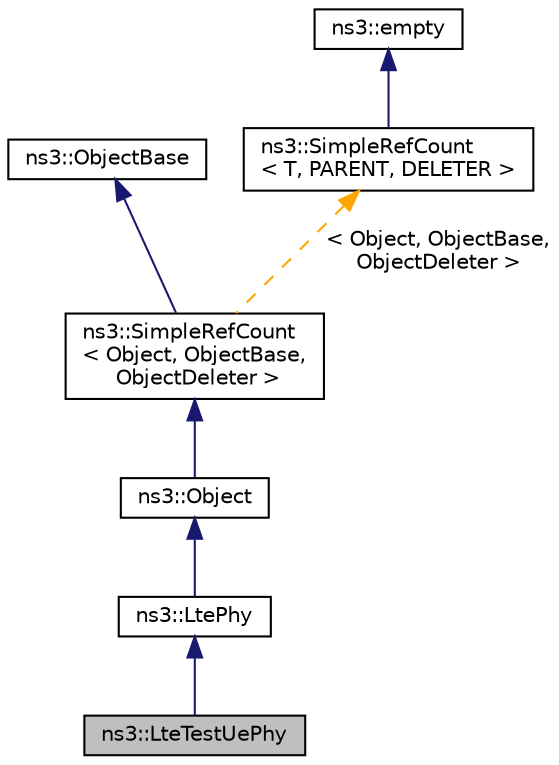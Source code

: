 digraph "ns3::LteTestUePhy"
{
 // LATEX_PDF_SIZE
  edge [fontname="Helvetica",fontsize="10",labelfontname="Helvetica",labelfontsize="10"];
  node [fontname="Helvetica",fontsize="10",shape=record];
  Node1 [label="ns3::LteTestUePhy",height=0.2,width=0.4,color="black", fillcolor="grey75", style="filled", fontcolor="black",tooltip="Defines a simplified LtePhy class that is used for testing purposes of downlink and uplink SINR gener..."];
  Node2 -> Node1 [dir="back",color="midnightblue",fontsize="10",style="solid",fontname="Helvetica"];
  Node2 [label="ns3::LtePhy",height=0.2,width=0.4,color="black", fillcolor="white", style="filled",URL="$classns3_1_1_lte_phy.html",tooltip="The LtePhy models the physical layer of LTE."];
  Node3 -> Node2 [dir="back",color="midnightblue",fontsize="10",style="solid",fontname="Helvetica"];
  Node3 [label="ns3::Object",height=0.2,width=0.4,color="black", fillcolor="white", style="filled",URL="$classns3_1_1_object.html",tooltip="A base class which provides memory management and object aggregation."];
  Node4 -> Node3 [dir="back",color="midnightblue",fontsize="10",style="solid",fontname="Helvetica"];
  Node4 [label="ns3::SimpleRefCount\l\< Object, ObjectBase,\l ObjectDeleter \>",height=0.2,width=0.4,color="black", fillcolor="white", style="filled",URL="$classns3_1_1_simple_ref_count.html",tooltip=" "];
  Node5 -> Node4 [dir="back",color="midnightblue",fontsize="10",style="solid",fontname="Helvetica"];
  Node5 [label="ns3::ObjectBase",height=0.2,width=0.4,color="black", fillcolor="white", style="filled",URL="$classns3_1_1_object_base.html",tooltip="Anchor the ns-3 type and attribute system."];
  Node6 -> Node4 [dir="back",color="orange",fontsize="10",style="dashed",label=" \< Object, ObjectBase,\l ObjectDeleter \>" ,fontname="Helvetica"];
  Node6 [label="ns3::SimpleRefCount\l\< T, PARENT, DELETER \>",height=0.2,width=0.4,color="black", fillcolor="white", style="filled",URL="$classns3_1_1_simple_ref_count.html",tooltip="A template-based reference counting class."];
  Node7 -> Node6 [dir="back",color="midnightblue",fontsize="10",style="solid",fontname="Helvetica"];
  Node7 [label="ns3::empty",height=0.2,width=0.4,color="black", fillcolor="white", style="filled",URL="$classns3_1_1empty.html",tooltip="make Callback use a separate empty type"];
}
